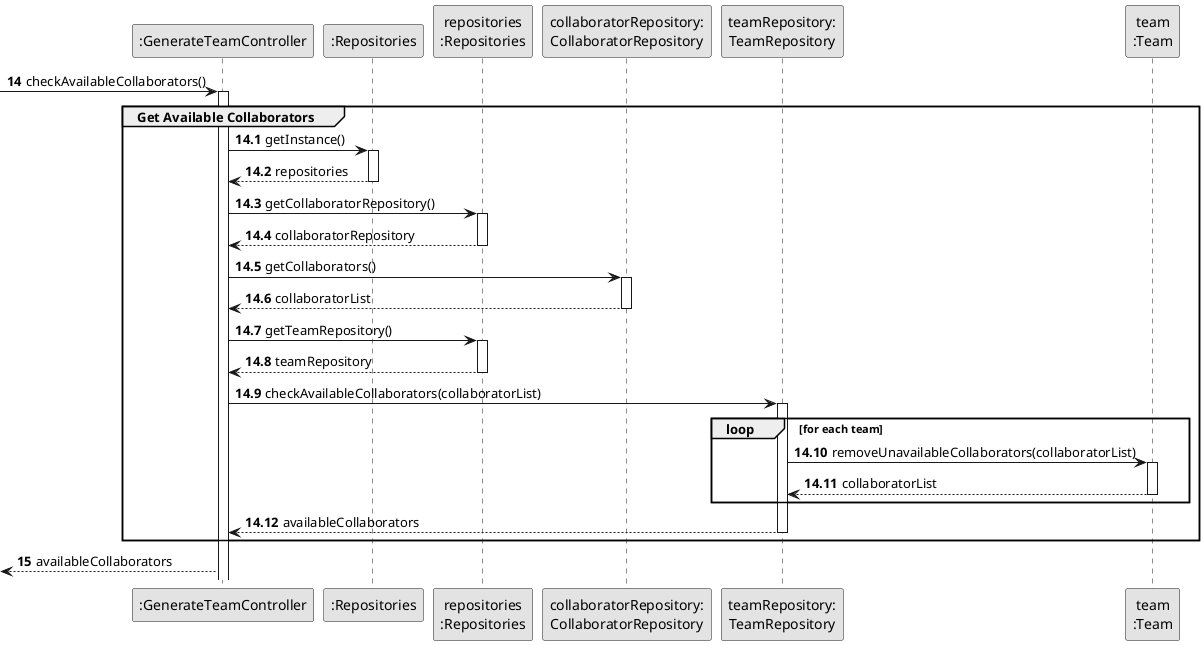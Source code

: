 @startuml
skinparam monochrome true
skinparam packageStyle rectangle
skinparam shadowing false

autonumber

'hide footbox

participant ":GenerateTeamController" as CTRL
participant ":Repositories" as RepositorySingleton
participant "repositories\n:Repositories" as PLAT
participant "collaboratorRepository:\nCollaboratorRepository" as CollaboratorRepository
participant "teamRepository:\nTeamRepository" as TeamRepository
participant "team\n:Team" as Team

autonumber 14

    -> CTRL : checkAvailableCollaborators()
            autonumber 14.1
            group Get Available Collaborators

            activate CTRL


            CTRL -> RepositorySingleton : getInstance()
                activate RepositorySingleton

                    RepositorySingleton --> CTRL: repositories
                deactivate RepositorySingleton

                CTRL -> PLAT : getCollaboratorRepository()
                activate PLAT

                     PLAT --> CTRL: collaboratorRepository
            deactivate PLAT

            CTRL -> CollaboratorRepository : getCollaborators()
                activate CollaboratorRepository

                    CollaboratorRepository --> CTRL : collaboratorList
                deactivate CollaboratorRepository

                CTRL -> PLAT : getTeamRepository()
                activate PLAT

                    PLAT --> CTRL : teamRepository
                deactivate PLAT

            CTRL -> TeamRepository : checkAvailableCollaborators(collaboratorList)
                activate TeamRepository

                    loop for each team

                    TeamRepository -> Team: removeUnavailableCollaborators(collaboratorList)
                    activate Team

                        Team --> TeamRepository : collaboratorList
                    deactivate Team

                    end loop

                    TeamRepository --> CTRL : availableCollaborators
                deactivate TeamRepository

                end group
                autonumber 15

            <-- CTRL : availableCollaborators
@enduml